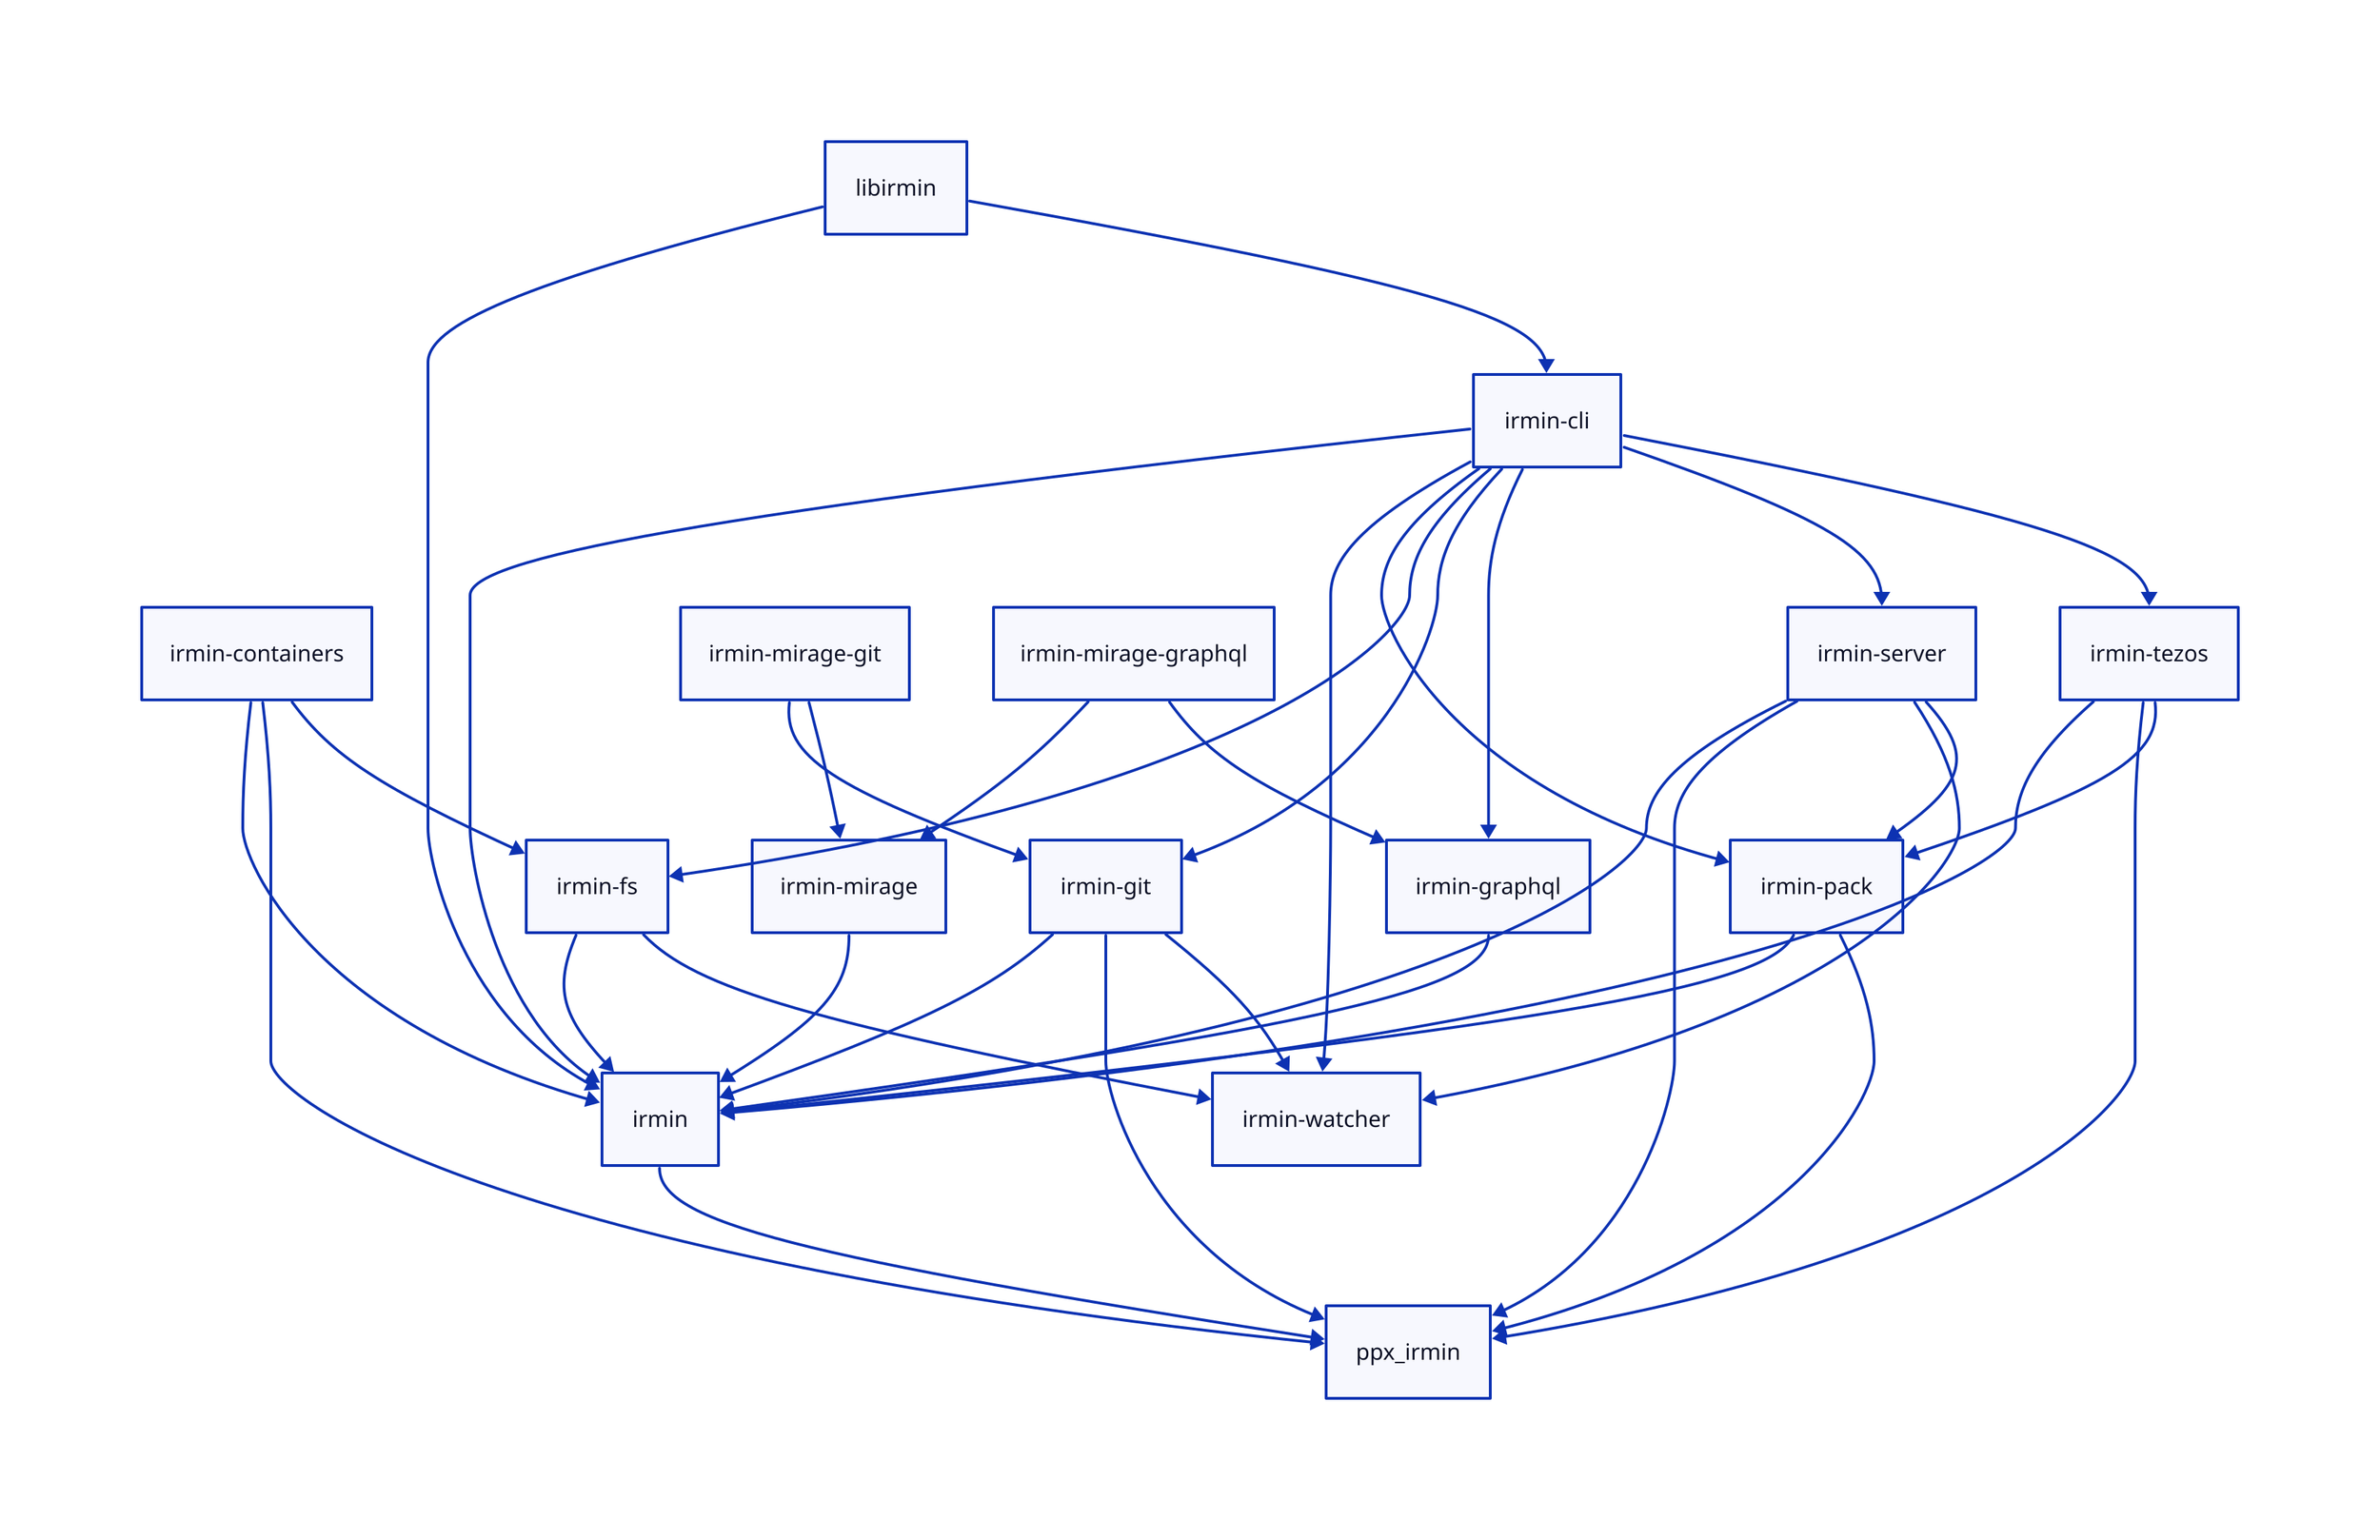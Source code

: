 direction: down

irmin-fs -> irmin
irmin-git -> irmin
irmin-pack -> irmin
irmin-containers -> irmin
irmin-graphql -> irmin
irmin-server -> irmin
irmin-cli -> irmin
libirmin -> irmin
irmin-mirage -> irmin
irmin-tezos -> irmin

irmin-git -> ppx_irmin
irmin-server -> ppx_irmin
irmin-pack -> ppx_irmin
irmin-containers -> ppx_irmin
irmin-tezos -> ppx_irmin
irmin -> ppx_irmin

irmin-server -> irmin-watcher
irmin-git -> irmin-watcher
irmin-fs -> irmin-watcher
irmin-cli -> irmin-watcher

irmin-server -> irmin-pack
irmin-cli -> irmin-pack
irmin-tezos -> irmin-pack

irmin-containers -> irmin-fs
irmin-cli -> irmin-fs

irmin-cli -> irmin-git
irmin-mirage-git -> irmin-git

irmin-mirage-graphql -> irmin-mirage
irmin-mirage-git -> irmin-mirage

irmin-cli -> irmin-graphql
irmin-mirage-graphql -> irmin-graphql

irmin-cli -> irmin-server

libirmin -> irmin-cli

irmin-cli -> irmin-tezos


